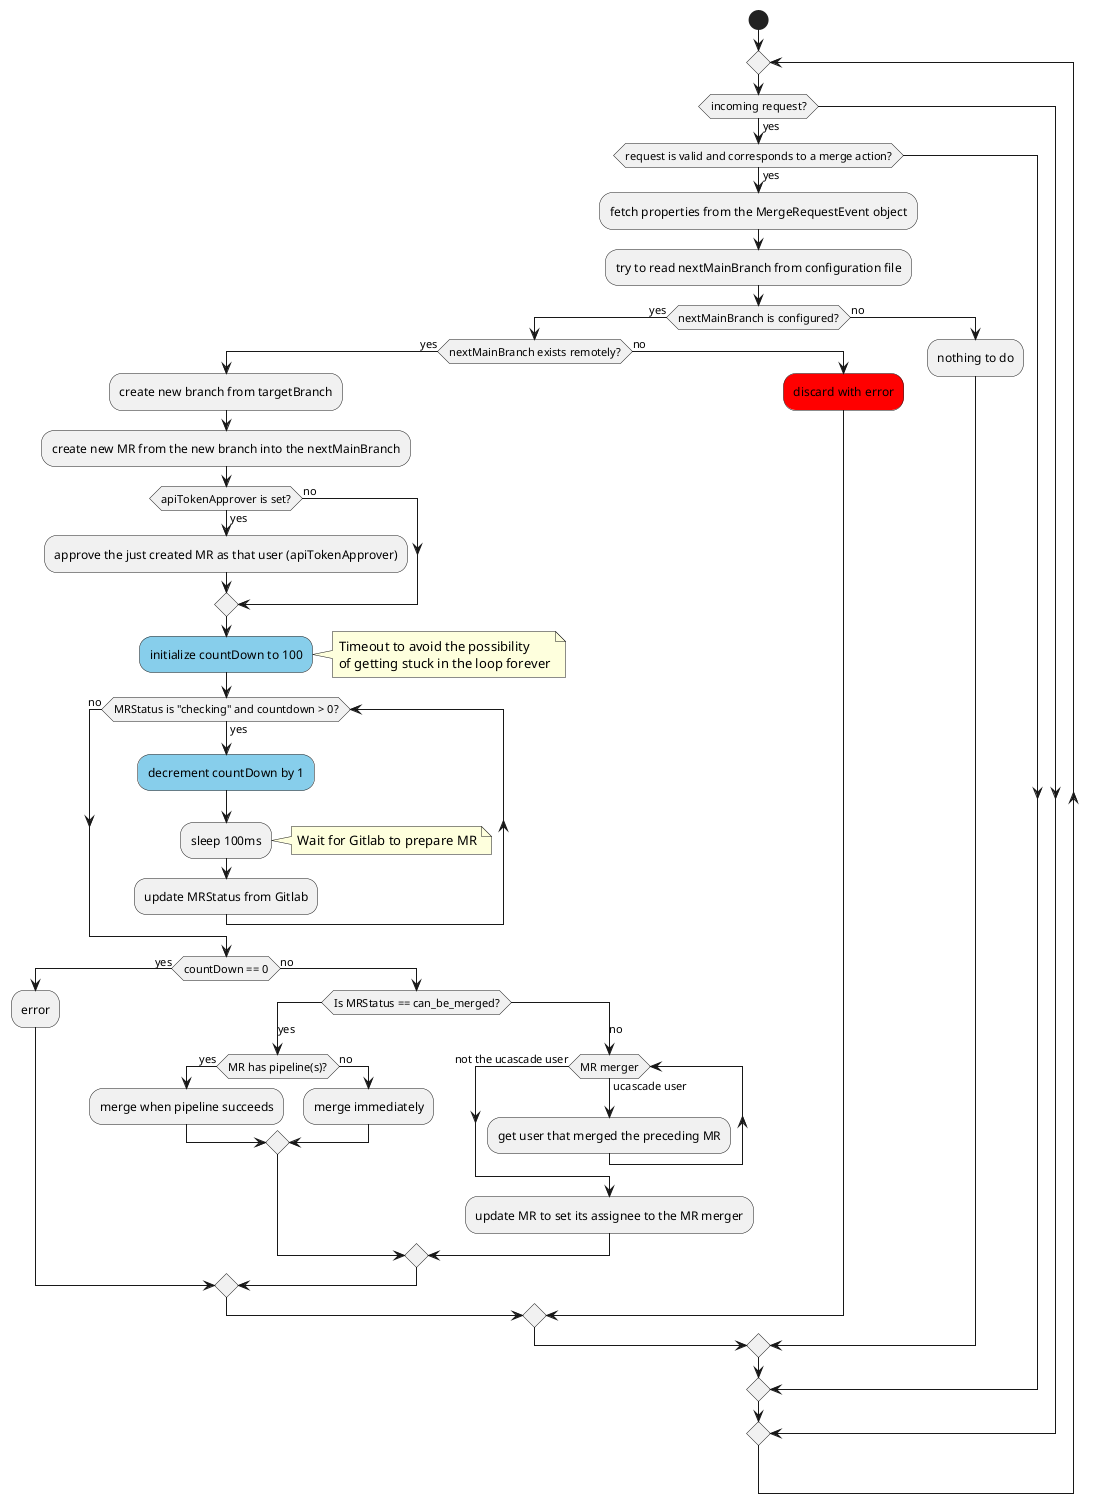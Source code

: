 @startuml technical-workflow
start
repeat
if (incoming request?) then (yes)
    if (request is valid and corresponds to a merge action?) then (yes)
        :fetch properties from the MergeRequestEvent object;
        :try to read nextMainBranch from configuration file;
        if (nextMainBranch is configured?) then (yes)
            if (nextMainBranch exists remotely?) then (yes)
                :create new branch from targetBranch;
                :create new MR from the new branch into the nextMainBranch;
                if (apiTokenApprover is set?) then (yes)
                    :approve the just created MR as that user (apiTokenApprover);
                else (no)
                endif
                #SkyBlue:initialize countDown to 100;
                note right 
                    Timeout to avoid the possibility
                    of getting stuck in the loop forever
                end note
                while(MRStatus is "checking" and countdown > 0?) is (yes)
                    #SkyBlue:decrement countDown by 1;
                    :sleep 100ms;
                    note right: Wait for Gitlab to prepare MR
                    :update MRStatus from Gitlab;
                endwhile (no)
                if (countDown == 0) then (yes) 
                    :error;
                else (no)
                    switch(Is MRStatus == can_be_merged?)
                    case (yes)
                        if (MR has pipeline(s)?) then (yes)
                            :merge when pipeline succeeds;
                        else (no)
                            :merge immediately;
                        endif
                    case (no)
                        while(MR merger) is (ucascade user)
                            :get user that merged the preceding MR;
                        endwhile (not the ucascade user)
                        :update MR to set its assignee to the MR merger;
                    endswitch
                endif
            else (no)
                #red:discard with error;
            endif
            else (no)
                :nothing to do;
        endif
    endif
endif
repeat while
@enduml